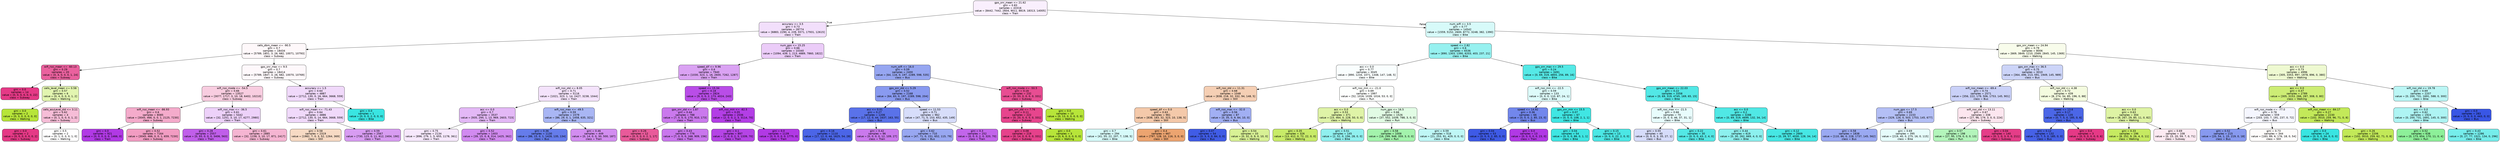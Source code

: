 digraph Tree {
node [shape=box, style="filled, rounded", color="black", fontname=helvetica] ;
edge [fontname=helvetica] ;
0 [label="gps_snr_mean <= 21.62\ngini = 0.83\nsamples = 43316\nvalue = [8442, 7442, 2604, 9011, 8819, 18313, 14005]\nclass = Train", fillcolor="#f9effd"] ;
1 [label="accuracy <= 3.5\ngini = 0.73\nsamples = 28774\nvalue = [6883, 2290, 4, 239, 5571, 17931, 12615]\nclass = Train", fillcolor="#f2dffb"] ;
0 -> 1 [labeldistance=2.5, labelangle=45, headlabel="True"] ;
2 [label="cells_dbm_mean <= -90.5\ngini = 0.7\nsamples = 18434\nvalue = [5789, 1851, 3, 26, 682, 10071, 10793]\nclass = Subway", fillcolor="#fef8fa"] ;
1 -> 2 ;
3 [label="wifi_rssi_mean <= -60.13\ngini = 0.29\nsamples = 20\nvalue = [0, 4, 0, 0, 0, 1, 24]\nclass = Subway", fillcolor="#ea619e"] ;
2 -> 3 ;
4 [label="gini = 0.0\nsamples = 14\nvalue = [0, 0, 0, 0, 0, 0, 22]\nclass = Subway", fillcolor="#e53986"] ;
3 -> 4 ;
5 [label="cells_level_mean <= 0.58\ngini = 0.57\nsamples = 6\nvalue = [0, 4, 0, 0, 0, 1, 2]\nclass = Walking", fillcolor="#e2f5b0"] ;
3 -> 5 ;
6 [label="gini = 0.0\nsamples = 2\nvalue = [0, 3, 0, 0, 0, 0, 0]\nclass = Walking", fillcolor="#b7e539"] ;
5 -> 6 ;
7 [label="cells_asuLevel_std <= 3.11\ngini = 0.62\nsamples = 4\nvalue = [0, 1, 0, 0, 0, 1, 2]\nclass = Subway", fillcolor="#f6bdd7"] ;
5 -> 7 ;
8 [label="gini = 0.0\nsamples = 2\nvalue = [0, 0, 0, 0, 0, 0, 2]\nclass = Subway", fillcolor="#e53986"] ;
7 -> 8 ;
9 [label="gini = 0.5\nsamples = 2\nvalue = [0, 1, 0, 0, 0, 1, 0]\nclass = Walking", fillcolor="#ffffff"] ;
7 -> 9 ;
10 [label="gps_snr_max <= 9.5\ngini = 0.7\nsamples = 18414\nvalue = [5789, 1847, 3, 26, 682, 10070, 10769]\nclass = Subway", fillcolor="#fef8fb"] ;
2 -> 10 ;
11 [label="wifi_rssi_mode <= -54.5\ngini = 0.66\nsamples = 13527\nvalue = [3077, 1717, 3, 10, 18, 6402, 10210]\nclass = Subway", fillcolor="#f8cde0"] ;
10 -> 11 ;
12 [label="wifi_rssi_mean <= -86.93\ngini = 0.6\nsamples = 8085\nvalue = [3045, 466, 0, 0, 1, 2125, 7230]\nclass = Subway", fillcolor="#f4abcb"] ;
11 -> 12 ;
13 [label="gini = 0.0\nsamples = 921\nvalue = [0, 0, 0, 0, 0, 1466, 0]\nclass = Train", fillcolor="#b139e5"] ;
12 -> 13 ;
14 [label="gini = 0.52\nsamples = 7164\nvalue = [3045, 466, 0, 0, 1, 659, 7230]\nclass = Subway", fillcolor="#f29cc2"] ;
12 -> 14 ;
15 [label="wifi_rssi_max <= -36.5\ngini = 0.61\nsamples = 5442\nvalue = [32, 1251, 3, 10, 17, 4277, 2980]\nclass = Train", fillcolor="#edd1f9"] ;
11 -> 15 ;
16 [label="gini = 0.28\nsamples = 2557\nvalue = [0, 93, 0, 0, 0, 3406, 563]\nclass = Train", fillcolor="#c05eea"] ;
15 -> 16 ;
17 [label="gini = 0.61\nsamples = 2885\nvalue = [32, 1158, 3, 10, 17, 871, 2417]\nclass = Subway", fillcolor="#f5b5d2"] ;
15 -> 17 ;
18 [label="accuracy <= 1.5\ngini = 0.64\nsamples = 4887\nvalue = [2712, 130, 0, 16, 664, 3668, 559]\nclass = Train", fillcolor="#f0d9fa"] ;
10 -> 18 ;
19 [label="wifi_rssi_mean <= -71.43\ngini = 0.64\nsamples = 4886\nvalue = [2712, 130, 0, 14, 664, 3668, 559]\nclass = Train", fillcolor="#f0d9fa"] ;
18 -> 19 ;
20 [label="gini = 0.58\nsamples = 2319\nvalue = [1982, 7, 0, 3, 52, 1264, 369]\nclass = Still", fillcolor="#f7dac4"] ;
19 -> 20 ;
21 [label="gini = 0.59\nsamples = 2567\nvalue = [730, 123, 0, 11, 612, 2404, 190]\nclass = Train", fillcolor="#d89cf2"] ;
19 -> 21 ;
22 [label="gini = 0.0\nsamples = 1\nvalue = [0, 0, 0, 2, 0, 0, 0]\nclass = Bike", fillcolor="#39e5e2"] ;
18 -> 22 ;
23 [label="num_gps <= 15.25\ngini = 0.66\nsamples = 10340\nvalue = [1094, 439, 1, 213, 4889, 7860, 1822]\nclass = Train", fillcolor="#ebccf8"] ;
1 -> 23 ;
24 [label="speed_dif <= 9.96\ngini = 0.6\nsamples = 7940\nvalue = [1030, 323, 1, 16, 2600, 7262, 1287]\nclass = Train", fillcolor="#daa2f3"] ;
23 -> 24 ;
25 [label="wifi_rssi_std <= 8.05\ngini = 0.71\nsamples = 5116\nvalue = [1021, 323, 1, 14, 2427, 3238, 1044]\nclass = Train", fillcolor="#f4e3fb"] ;
24 -> 25 ;
26 [label="acc <= 0.0\ngini = 0.7\nsamples = 3537\nvalue = [935, 294, 1, 13, 969, 2603, 723]\nclass = Train", fillcolor="#e3b8f6"] ;
25 -> 26 ;
27 [label="gini = 0.75\nsamples = 2134\nvalue = [896, 279, 1, 5, 655, 1178, 361]\nclass = Train", fillcolor="#f6e8fc"] ;
26 -> 27 ;
28 [label="gini = 0.52\nsamples = 1403\nvalue = [39, 15, 0, 8, 314, 1425, 362]\nclass = Train", fillcolor="#d18af0"] ;
26 -> 28 ;
29 [label="wifi_rssi_max <= -49.5\ngini = 0.59\nsamples = 1579\nvalue = [86, 29, 0, 1, 1458, 635, 321]\nclass = Bus", fillcolor="#a9b6f4"] ;
25 -> 29 ;
30 [label="gini = 0.36\nsamples = 1130\nvalue = [86, 15, 0, 1, 1428, 135, 134]\nclass = Bus", fillcolor="#657ceb"] ;
29 -> 30 ;
31 [label="gini = 0.46\nsamples = 449\nvalue = [0, 14, 0, 0, 30, 500, 187]\nclass = Train", fillcolor="#d28df0"] ;
29 -> 31 ;
32 [label="speed <= 15.34\ngini = 0.18\nsamples = 2824\nvalue = [9, 0, 0, 2, 173, 4024, 243]\nclass = Train", fillcolor="#b94de8"] ;
24 -> 32 ;
33 [label="gps_snr_std <= 1.87\ngini = 0.44\nsamples = 788\nvalue = [7, 0, 0, 0, 170, 910, 173]\nclass = Train", fillcolor="#ca79ed"] ;
32 -> 33 ;
34 [label="gini = 0.26\nsamples = 12\nvalue = [0, 0, 0, 0, 2, 1, 17]\nclass = Subway", fillcolor="#e95a9a"] ;
33 -> 34 ;
35 [label="gini = 0.43\nsamples = 776\nvalue = [7, 0, 0, 0, 168, 909, 156]\nclass = Train", fillcolor="#c976ed"] ;
33 -> 35 ;
36 [label="wifi_rssi_min <= -82.5\ngini = 0.05\nsamples = 2036\nvalue = [2, 0, 0, 2, 3, 3114, 70]\nclass = Train", fillcolor="#b33ee6"] ;
32 -> 36 ;
37 [label="gini = 0.1\nsamples = 897\nvalue = [2, 0, 0, 2, 3, 1339, 70]\nclass = Train", fillcolor="#b544e6"] ;
36 -> 37 ;
38 [label="gini = 0.0\nsamples = 1139\nvalue = [0, 0, 0, 0, 0, 1775, 0]\nclass = Train", fillcolor="#b139e5"] ;
36 -> 38 ;
39 [label="num_wifi <= 16.0\ngini = 0.59\nsamples = 2400\nvalue = [64, 116, 0, 197, 2289, 598, 535]\nclass = Bus", fillcolor="#96a6f1"] ;
23 -> 39 ;
40 [label="gps_snr_std <= 5.29\ngini = 0.52\nsamples = 2168\nvalue = [64, 83, 0, 197, 2289, 598, 204]\nclass = Bus", fillcolor="#899af0"] ;
39 -> 40 ;
41 [label="acc <= 0.01\ngini = 0.27\nsamples = 1206\nvalue = [17, 12, 0, 44, 1637, 163, 55]\nclass = Bus", fillcolor="#5a72e9"] ;
40 -> 41 ;
42 [label="gini = 0.16\nsamples = 1110\nvalue = [17, 12, 0, 44, 1625, 54, 28]\nclass = Bus", fillcolor="#4b65e7"] ;
41 -> 42 ;
43 [label="gini = 0.42\nsamples = 96\nvalue = [0, 0, 0, 0, 12, 109, 27]\nclass = Train", fillcolor="#ca79ed"] ;
41 -> 43 ;
44 [label="speed <= 11.53\ngini = 0.71\nsamples = 962\nvalue = [47, 71, 0, 153, 652, 435, 149]\nclass = Bus", fillcolor="#d7ddfa"] ;
40 -> 44 ;
45 [label="gini = 0.62\nsamples = 710\nvalue = [47, 71, 0, 151, 652, 115, 79]\nclass = Bus", fillcolor="#98a7f1"] ;
44 -> 45 ;
46 [label="gini = 0.3\nsamples = 252\nvalue = [0, 0, 0, 2, 0, 320, 70]\nclass = Train", fillcolor="#c265eb"] ;
44 -> 46 ;
47 [label="wifi_rssi_mode <= -50.5\ngini = 0.16\nsamples = 232\nvalue = [0, 33, 0, 0, 0, 0, 331]\nclass = Subway", fillcolor="#e84d92"] ;
39 -> 47 ;
48 [label="gps_snr_std <= 7.76\ngini = 0.11\nsamples = 222\nvalue = [0, 20, 0, 0, 0, 0, 331]\nclass = Subway", fillcolor="#e7458d"] ;
47 -> 48 ;
49 [label="gini = 0.08\nsamples = 219\nvalue = [0, 14, 0, 0, 0, 0, 331]\nclass = Subway", fillcolor="#e6418b"] ;
48 -> 49 ;
50 [label="gini = 0.0\nsamples = 3\nvalue = [0, 6, 0, 0, 0, 0, 0]\nclass = Walking", fillcolor="#b7e539"] ;
48 -> 50 ;
51 [label="gini = 0.0\nsamples = 10\nvalue = [0, 13, 0, 0, 0, 0, 0]\nclass = Walking", fillcolor="#b7e539"] ;
47 -> 51 ;
52 [label="num_wifi <= 3.5\ngini = 0.77\nsamples = 14542\nvalue = [1559, 5152, 2600, 8772, 3248, 382, 1390]\nclass = Bike", fillcolor="#d7faf9"] ;
0 -> 52 [labeldistance=2.5, labelangle=-45, headlabel="False"] ;
53 [label="speed <= 2.82\ngini = 0.6\nsamples = 6536\nvalue = [890, 1303, 1390, 6203, 403, 237, 21]\nclass = Bike", fillcolor="#96f1f0"] ;
52 -> 53 ;
54 [label="acc <= 0.0\ngini = 0.77\nsamples = 3045\nvalue = [890, 1234, 1071, 1348, 147, 148, 5]\nclass = Bike", fillcolor="#f9fefe"] ;
53 -> 54 ;
55 [label="wifi_rssi_std <= 11.31\ngini = 0.68\nsamples = 1048\nvalue = [838, 218, 32, 332, 94, 148, 5]\nclass = Still", fillcolor="#f5cfb4"] ;
54 -> 55 ;
56 [label="speed_dif <= 0.0\ngini = 0.63\nsamples = 961\nvalue = [838, 183, 32, 323, 10, 138, 5]\nclass = Still", fillcolor="#f4c9aa"] ;
55 -> 56 ;
57 [label="gini = 0.7\nsamples = 294\nvalue = [41, 55, 22, 207, 7, 138, 5]\nclass = Bike", fillcolor="#d6faf9"] ;
56 -> 57 ;
58 [label="gini = 0.4\nsamples = 667\nvalue = [797, 128, 10, 116, 3, 0, 0]\nclass = Still", fillcolor="#eca470"] ;
56 -> 58 ;
59 [label="wifi_rssi_max <= -32.0\ngini = 0.56\nsamples = 87\nvalue = [0, 35, 0, 9, 84, 10, 0]\nclass = Bus", fillcolor="#a1aff3"] ;
55 -> 59 ;
60 [label="gini = 0.07\nsamples = 54\nvalue = [0, 3, 0, 0, 84, 0, 0]\nclass = Bus", fillcolor="#405ce6"] ;
59 -> 60 ;
61 [label="gini = 0.54\nsamples = 33\nvalue = [0, 32, 0, 9, 0, 10, 0]\nclass = Walking", fillcolor="#d8f195"] ;
59 -> 61 ;
62 [label="wifi_rssi_min <= -21.0\ngini = 0.69\nsamples = 1997\nvalue = [52, 1016, 1039, 1016, 53, 0, 0]\nclass = Run", fillcolor="#fdfffd"] ;
54 -> 62 ;
63 [label="acc <= 0.0\ngini = 0.53\nsamples = 471\nvalue = [15, 464, 0, 228, 50, 0, 0]\nclass = Walking", fillcolor="#dff3a7"] ;
62 -> 63 ;
64 [label="gini = 0.35\nsamples = 326\nvalue = [13, 412, 0, 72, 22, 0, 0]\nclass = Walking", fillcolor="#c8eb68"] ;
63 -> 64 ;
65 [label="gini = 0.51\nsamples = 145\nvalue = [2, 52, 0, 156, 28, 0, 0]\nclass = Bike", fillcolor="#90f0ef"] ;
63 -> 65 ;
66 [label="num_gps <= 16.5\ngini = 0.66\nsamples = 1526\nvalue = [37, 552, 1039, 788, 3, 0, 0]\nclass = Run", fillcolor="#e1fbe4"] ;
62 -> 66 ;
67 [label="gini = 0.58\nsamples = 1008\nvalue = [16, 299, 948, 359, 3, 0, 0]\nclass = Run", fillcolor="#a3f3ac"] ;
66 -> 67 ;
68 [label="gini = 0.59\nsamples = 518\nvalue = [21, 253, 91, 429, 0, 0, 0]\nclass = Bike", fillcolor="#bff7f6"] ;
66 -> 68 ;
69 [label="gps_snr_max <= 29.5\ngini = 0.24\nsamples = 3491\nvalue = [0, 69, 319, 4855, 256, 89, 16]\nclass = Bike", fillcolor="#55e9e6"] ;
53 -> 69 ;
70 [label="wifi_rssi_min <= -22.5\ngini = 0.59\nsamples = 133\nvalue = [0, 0, 0, 110, 87, 24, 1]\nclass = Bike", fillcolor="#ddfbfa"] ;
69 -> 70 ;
71 [label="speed <= 14.92\ngini = 0.36\nsamples = 66\nvalue = [0, 0, 0, 2, 85, 23, 0]\nclass = Bus", fillcolor="#7287ec"] ;
70 -> 71 ;
72 [label="gini = 0.04\nsamples = 53\nvalue = [0, 0, 0, 2, 85, 0, 0]\nclass = Bus", fillcolor="#3e5ae6"] ;
71 -> 72 ;
73 [label="gini = 0.0\nsamples = 13\nvalue = [0, 0, 0, 0, 0, 23, 0]\nclass = Train", fillcolor="#b139e5"] ;
71 -> 73 ;
74 [label="gps_snr_min <= 15.5\ngini = 0.07\nsamples = 67\nvalue = [0, 0, 0, 108, 2, 1, 1]\nclass = Bike", fillcolor="#40e6e3"] ;
70 -> 74 ;
75 [label="gini = 0.04\nsamples = 54\nvalue = [0, 0, 0, 86, 0, 1, 1]\nclass = Bike", fillcolor="#3ee6e3"] ;
74 -> 75 ;
76 [label="gini = 0.15\nsamples = 13\nvalue = [0, 0, 0, 22, 2, 0, 0]\nclass = Bike", fillcolor="#4be7e5"] ;
74 -> 76 ;
77 [label="gps_snr_mean <= 22.03\ngini = 0.22\nsamples = 3358\nvalue = [0, 69, 319, 4745, 169, 65, 15]\nclass = Bike", fillcolor="#52e8e6"] ;
69 -> 77 ;
78 [label="wifi_rssi_max <= -21.5\ngini = 0.66\nsamples = 70\nvalue = [0, 0, 0, 46, 37, 31, 1]\nclass = Bike", fillcolor="#e8fcfc"] ;
77 -> 78 ;
79 [label="gini = 0.55\nsamples = 40\nvalue = [0, 0, 0, 3, 35, 27, 1]\nclass = Bus", fillcolor="#d6dcfa"] ;
78 -> 79 ;
80 [label="gini = 0.22\nsamples = 30\nvalue = [0, 0, 0, 43, 2, 4, 0]\nclass = Bike", fillcolor="#53e8e6"] ;
78 -> 80 ;
81 [label="acc <= 0.0\ngini = 0.2\nsamples = 3288\nvalue = [0, 69, 319, 4699, 132, 34, 14]\nclass = Bike", fillcolor="#50e8e5"] ;
77 -> 81 ;
82 [label="gini = 0.44\nsamples = 619\nvalue = [0, 30, 262, 669, 4, 0, 0]\nclass = Bike", fillcolor="#8cf0ee"] ;
81 -> 82 ;
83 [label="gini = 0.12\nsamples = 2669\nvalue = [0, 39, 57, 4030, 128, 34, 14]\nclass = Bike", fillcolor="#46e7e4"] ;
81 -> 83 ;
84 [label="gps_snr_mean <= 24.94\ngini = 0.79\nsamples = 8006\nvalue = [669, 3849, 1210, 2569, 2845, 145, 1369]\nclass = Walking", fillcolor="#f8fceb"] ;
52 -> 84 ;
85 [label="gps_snr_max <= 36.5\ngini = 0.75\nsamples = 3010\nvalue = [364, 496, 213, 591, 1949, 145, 989]\nclass = Bus", fillcolor="#ccd4f8"] ;
84 -> 85 ;
86 [label="wifi_rssi_mean <= -69.4\ngini = 0.74\nsamples = 2571\nvalue = [356, 222, 179, 506, 1753, 145, 901]\nclass = Bus", fillcolor="#cad1f8"] ;
85 -> 86 ;
87 [label="num_gps <= 17.5\ngini = 0.69\nsamples = 2233\nvalue = [329, 126, 0, 503, 1753, 145, 677]\nclass = Bus", fillcolor="#b4bff5"] ;
86 -> 87 ;
88 [label="gini = 0.58\nsamples = 1838\nvalue = [110, 86, 0, 228, 1737, 145, 562]\nclass = Bus", fillcolor="#9aa9f2"] ;
87 -> 88 ;
89 [label="gini = 0.69\nsamples = 395\nvalue = [219, 40, 0, 275, 16, 0, 115]\nclass = Bike", fillcolor="#e6fcfb"] ;
87 -> 89 ;
90 [label="wifi_rssi_std <= 13.11\ngini = 0.67\nsamples = 338\nvalue = [27, 96, 179, 3, 0, 0, 224]\nclass = Subway", fillcolor="#fce6ef"] ;
86 -> 90 ;
91 [label="gini = 0.57\nsamples = 198\nvalue = [27, 95, 179, 0, 0, 0, 13]\nclass = Run", fillcolor="#b3f5bb"] ;
90 -> 91 ;
92 [label="gini = 0.04\nsamples = 140\nvalue = [0, 1, 0, 3, 0, 0, 211]\nclass = Subway", fillcolor="#e53d88"] ;
90 -> 92 ;
93 [label="wifi_rssi_std <= 4.38\ngini = 0.72\nsamples = 439\nvalue = [8, 274, 34, 85, 196, 0, 88]\nclass = Walking", fillcolor="#f4fbdf"] ;
85 -> 93 ;
94 [label="speed <= 13.6\ngini = 0.17\nsamples = 135\nvalue = [0, 7, 5, 0, 185, 0, 6]\nclass = Bus", fillcolor="#4b66e7"] ;
93 -> 94 ;
95 [label="gini = 0.12\nsamples = 132\nvalue = [0, 7, 5, 0, 185, 0, 0]\nclass = Bus", fillcolor="#4661e7"] ;
94 -> 95 ;
96 [label="gini = 0.0\nsamples = 3\nvalue = [0, 0, 0, 0, 0, 0, 6]\nclass = Subway", fillcolor="#e53986"] ;
94 -> 96 ;
97 [label="acc <= 0.0\ngini = 0.63\nsamples = 304\nvalue = [8, 267, 29, 85, 11, 0, 82]\nclass = Walking", fillcolor="#def3a4"] ;
93 -> 97 ;
98 [label="gini = 0.33\nsamples = 196\nvalue = [8, 252, 9, 26, 4, 0, 11]\nclass = Walking", fillcolor="#c6ea61"] ;
97 -> 98 ;
99 [label="gini = 0.69\nsamples = 108\nvalue = [0, 15, 20, 59, 7, 0, 71]\nclass = Subway", fillcolor="#fceaf2"] ;
97 -> 99 ;
100 [label="acc <= 0.0\ngini = 0.73\nsamples = 4996\nvalue = [305, 3353, 997, 1978, 896, 0, 380]\nclass = Walking", fillcolor="#eef9d1"] ;
84 -> 100 ;
101 [label="acc <= 0.0\ngini = 0.47\nsamples = 2789\nvalue = [305, 3153, 266, 287, 308, 0, 80]\nclass = Walking", fillcolor="#cded75"] ;
100 -> 101 ;
102 [label="wifi_rssi_mode <= -77.0\ngini = 0.78\nsamples = 559\nvalue = [203, 143, 7, 191, 237, 0, 72]\nclass = Bus", fillcolor="#f5f6fe"] ;
101 -> 102 ;
103 [label="gini = 0.52\nsamples = 215\nvalue = [20, 54, 1, 15, 219, 0, 18]\nclass = Bus", fillcolor="#8799ef"] ;
102 -> 103 ;
104 [label="gini = 0.73\nsamples = 344\nvalue = [183, 89, 6, 176, 18, 0, 54]\nclass = Still", fillcolor="#fefcfb"] ;
102 -> 104 ;
105 [label="wifi_rssi_mean <= -84.17\ngini = 0.27\nsamples = 2230\nvalue = [102, 3010, 259, 96, 71, 0, 8]\nclass = Walking", fillcolor="#c3e959"] ;
101 -> 105 ;
106 [label="gini = 0.0\nsamples = 24\nvalue = [0, 0, 0, 34, 0, 0, 0]\nclass = Bike", fillcolor="#39e5e2"] ;
105 -> 106 ;
107 [label="gini = 0.26\nsamples = 2206\nvalue = [102, 3010, 259, 62, 71, 0, 8]\nclass = Walking", fillcolor="#c2e958"] ;
105 -> 107 ;
108 [label="wifi_rssi_std <= 19.78\ngini = 0.69\nsamples = 2207\nvalue = [0, 200, 731, 1691, 588, 0, 300]\nclass = Bike", fillcolor="#bbf6f5"] ;
100 -> 108 ;
109 [label="acc <= 0.0\ngini = 0.62\nsamples = 1924\nvalue = [0, 200, 731, 1691, 145, 0, 300]\nclass = Bike", fillcolor="#aef4f3"] ;
108 -> 109 ;
110 [label="gini = 0.52\nsamples = 638\nvalue = [0, 173, 654, 170, 11, 0, 4]\nclass = Run", fillcolor="#8df099"] ;
109 -> 110 ;
111 [label="gini = 0.43\nsamples = 1286\nvalue = [0, 27, 77, 1521, 134, 0, 296]\nclass = Bike", fillcolor="#75edeb"] ;
109 -> 111 ;
112 [label="gini = 0.0\nsamples = 283\nvalue = [0, 0, 0, 0, 443, 0, 0]\nclass = Bus", fillcolor="#3956e5"] ;
108 -> 112 ;
}